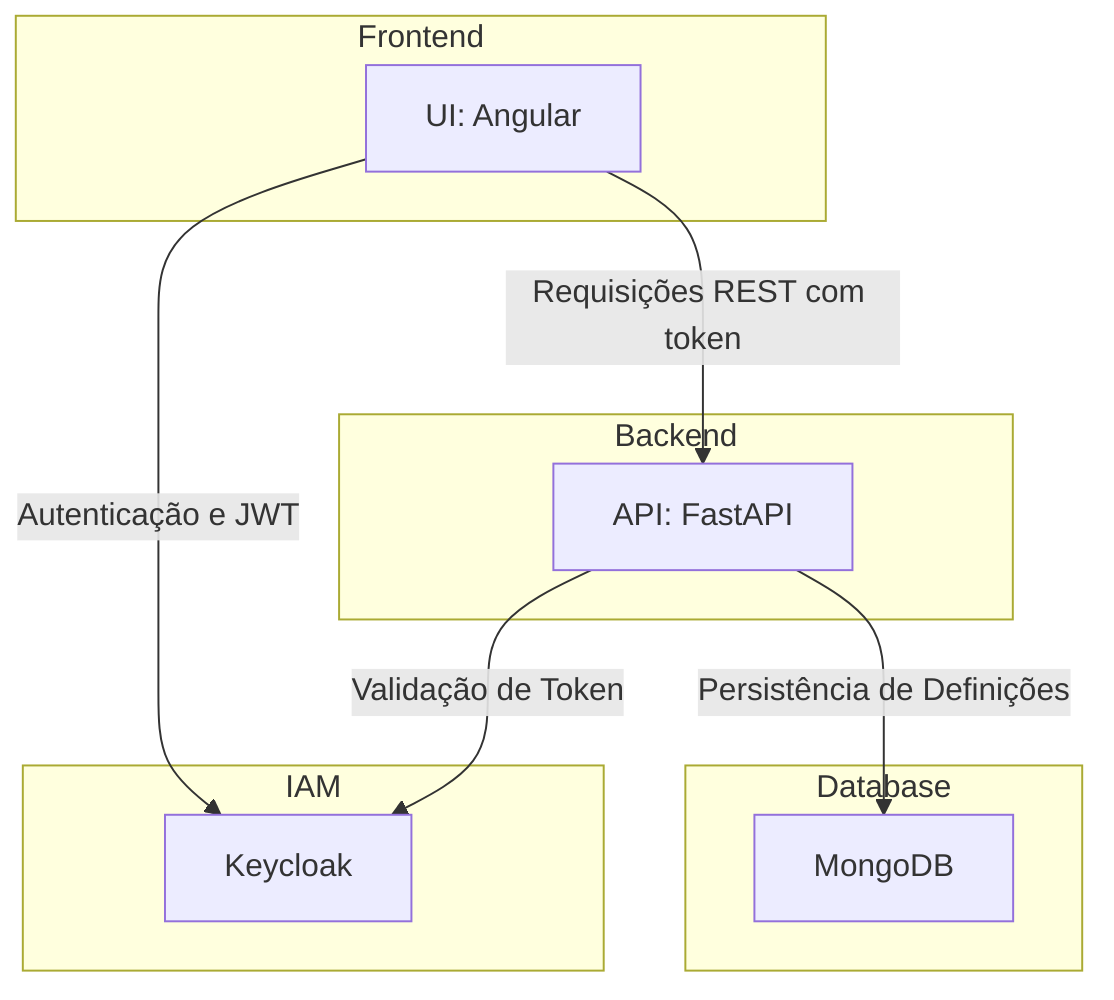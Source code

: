 graph TD
  subgraph Frontend
    A[UI: Angular]
  end

  subgraph IAM
    B[Keycloak]
  end

  subgraph Backend
    C[API: FastAPI]
  end

  subgraph Database
    D[MongoDB]
  end

  A -->|Autenticação e JWT| B
  A -->|Requisições REST com token| C
  C -->|Validação de Token| B
  C -->|Persistência de Definições| D
